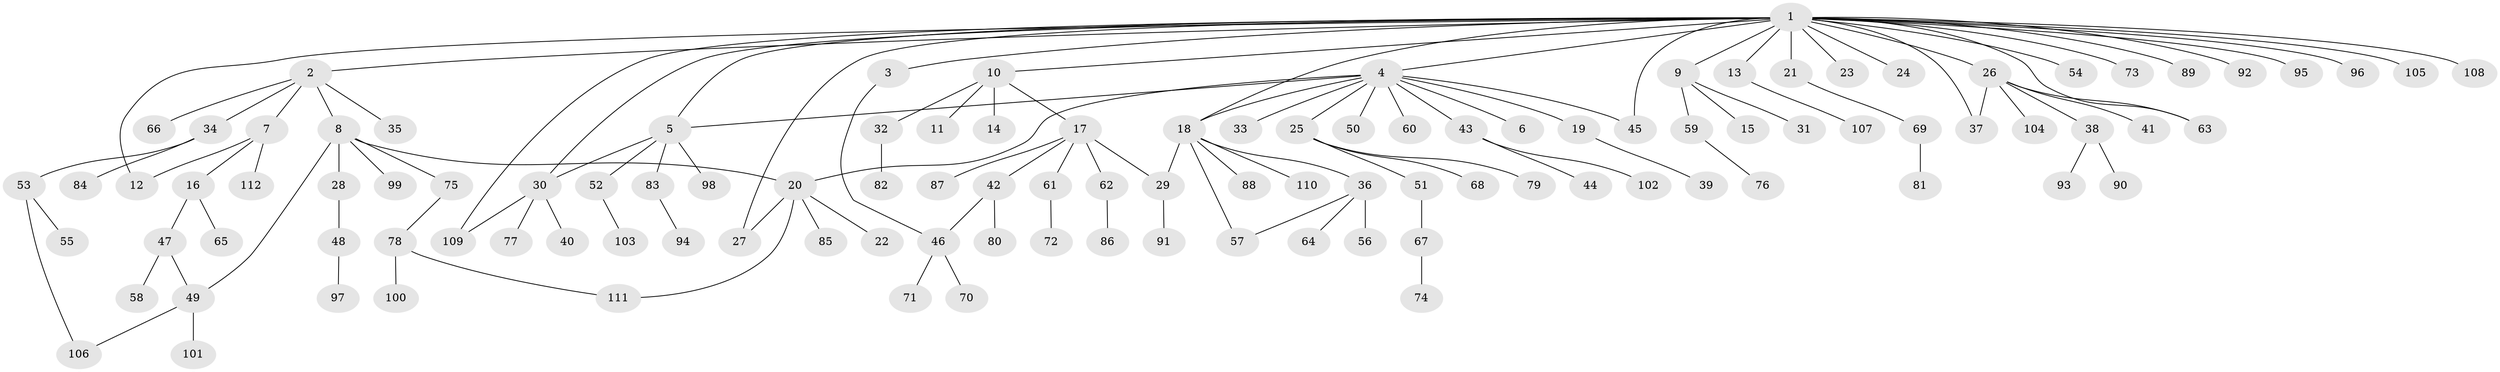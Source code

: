 // coarse degree distribution, {25: 0.012658227848101266, 8: 0.012658227848101266, 4: 0.06329113924050633, 11: 0.012658227848101266, 6: 0.02531645569620253, 1: 0.5949367088607594, 5: 0.05063291139240506, 3: 0.0379746835443038, 2: 0.189873417721519}
// Generated by graph-tools (version 1.1) at 2025/51/02/27/25 19:51:55]
// undirected, 112 vertices, 127 edges
graph export_dot {
graph [start="1"]
  node [color=gray90,style=filled];
  1;
  2;
  3;
  4;
  5;
  6;
  7;
  8;
  9;
  10;
  11;
  12;
  13;
  14;
  15;
  16;
  17;
  18;
  19;
  20;
  21;
  22;
  23;
  24;
  25;
  26;
  27;
  28;
  29;
  30;
  31;
  32;
  33;
  34;
  35;
  36;
  37;
  38;
  39;
  40;
  41;
  42;
  43;
  44;
  45;
  46;
  47;
  48;
  49;
  50;
  51;
  52;
  53;
  54;
  55;
  56;
  57;
  58;
  59;
  60;
  61;
  62;
  63;
  64;
  65;
  66;
  67;
  68;
  69;
  70;
  71;
  72;
  73;
  74;
  75;
  76;
  77;
  78;
  79;
  80;
  81;
  82;
  83;
  84;
  85;
  86;
  87;
  88;
  89;
  90;
  91;
  92;
  93;
  94;
  95;
  96;
  97;
  98;
  99;
  100;
  101;
  102;
  103;
  104;
  105;
  106;
  107;
  108;
  109;
  110;
  111;
  112;
  1 -- 2;
  1 -- 3;
  1 -- 4;
  1 -- 5;
  1 -- 9;
  1 -- 10;
  1 -- 12;
  1 -- 13;
  1 -- 18;
  1 -- 21;
  1 -- 23;
  1 -- 24;
  1 -- 26;
  1 -- 27;
  1 -- 30;
  1 -- 37;
  1 -- 45;
  1 -- 54;
  1 -- 63;
  1 -- 73;
  1 -- 89;
  1 -- 92;
  1 -- 95;
  1 -- 96;
  1 -- 105;
  1 -- 108;
  1 -- 109;
  2 -- 7;
  2 -- 8;
  2 -- 34;
  2 -- 35;
  2 -- 66;
  3 -- 46;
  4 -- 5;
  4 -- 6;
  4 -- 18;
  4 -- 19;
  4 -- 20;
  4 -- 25;
  4 -- 33;
  4 -- 43;
  4 -- 45;
  4 -- 50;
  4 -- 60;
  5 -- 30;
  5 -- 52;
  5 -- 83;
  5 -- 98;
  7 -- 12;
  7 -- 16;
  7 -- 112;
  8 -- 20;
  8 -- 28;
  8 -- 49;
  8 -- 75;
  8 -- 99;
  9 -- 15;
  9 -- 31;
  9 -- 59;
  10 -- 11;
  10 -- 14;
  10 -- 17;
  10 -- 32;
  13 -- 107;
  16 -- 47;
  16 -- 65;
  17 -- 29;
  17 -- 42;
  17 -- 61;
  17 -- 62;
  17 -- 87;
  18 -- 29;
  18 -- 36;
  18 -- 57;
  18 -- 88;
  18 -- 110;
  19 -- 39;
  20 -- 22;
  20 -- 27;
  20 -- 85;
  20 -- 111;
  21 -- 69;
  25 -- 51;
  25 -- 68;
  25 -- 79;
  26 -- 37;
  26 -- 38;
  26 -- 41;
  26 -- 63;
  26 -- 104;
  28 -- 48;
  29 -- 91;
  30 -- 40;
  30 -- 77;
  30 -- 109;
  32 -- 82;
  34 -- 53;
  34 -- 84;
  36 -- 56;
  36 -- 57;
  36 -- 64;
  38 -- 90;
  38 -- 93;
  42 -- 46;
  42 -- 80;
  43 -- 44;
  43 -- 102;
  46 -- 70;
  46 -- 71;
  47 -- 49;
  47 -- 58;
  48 -- 97;
  49 -- 101;
  49 -- 106;
  51 -- 67;
  52 -- 103;
  53 -- 55;
  53 -- 106;
  59 -- 76;
  61 -- 72;
  62 -- 86;
  67 -- 74;
  69 -- 81;
  75 -- 78;
  78 -- 100;
  78 -- 111;
  83 -- 94;
}
